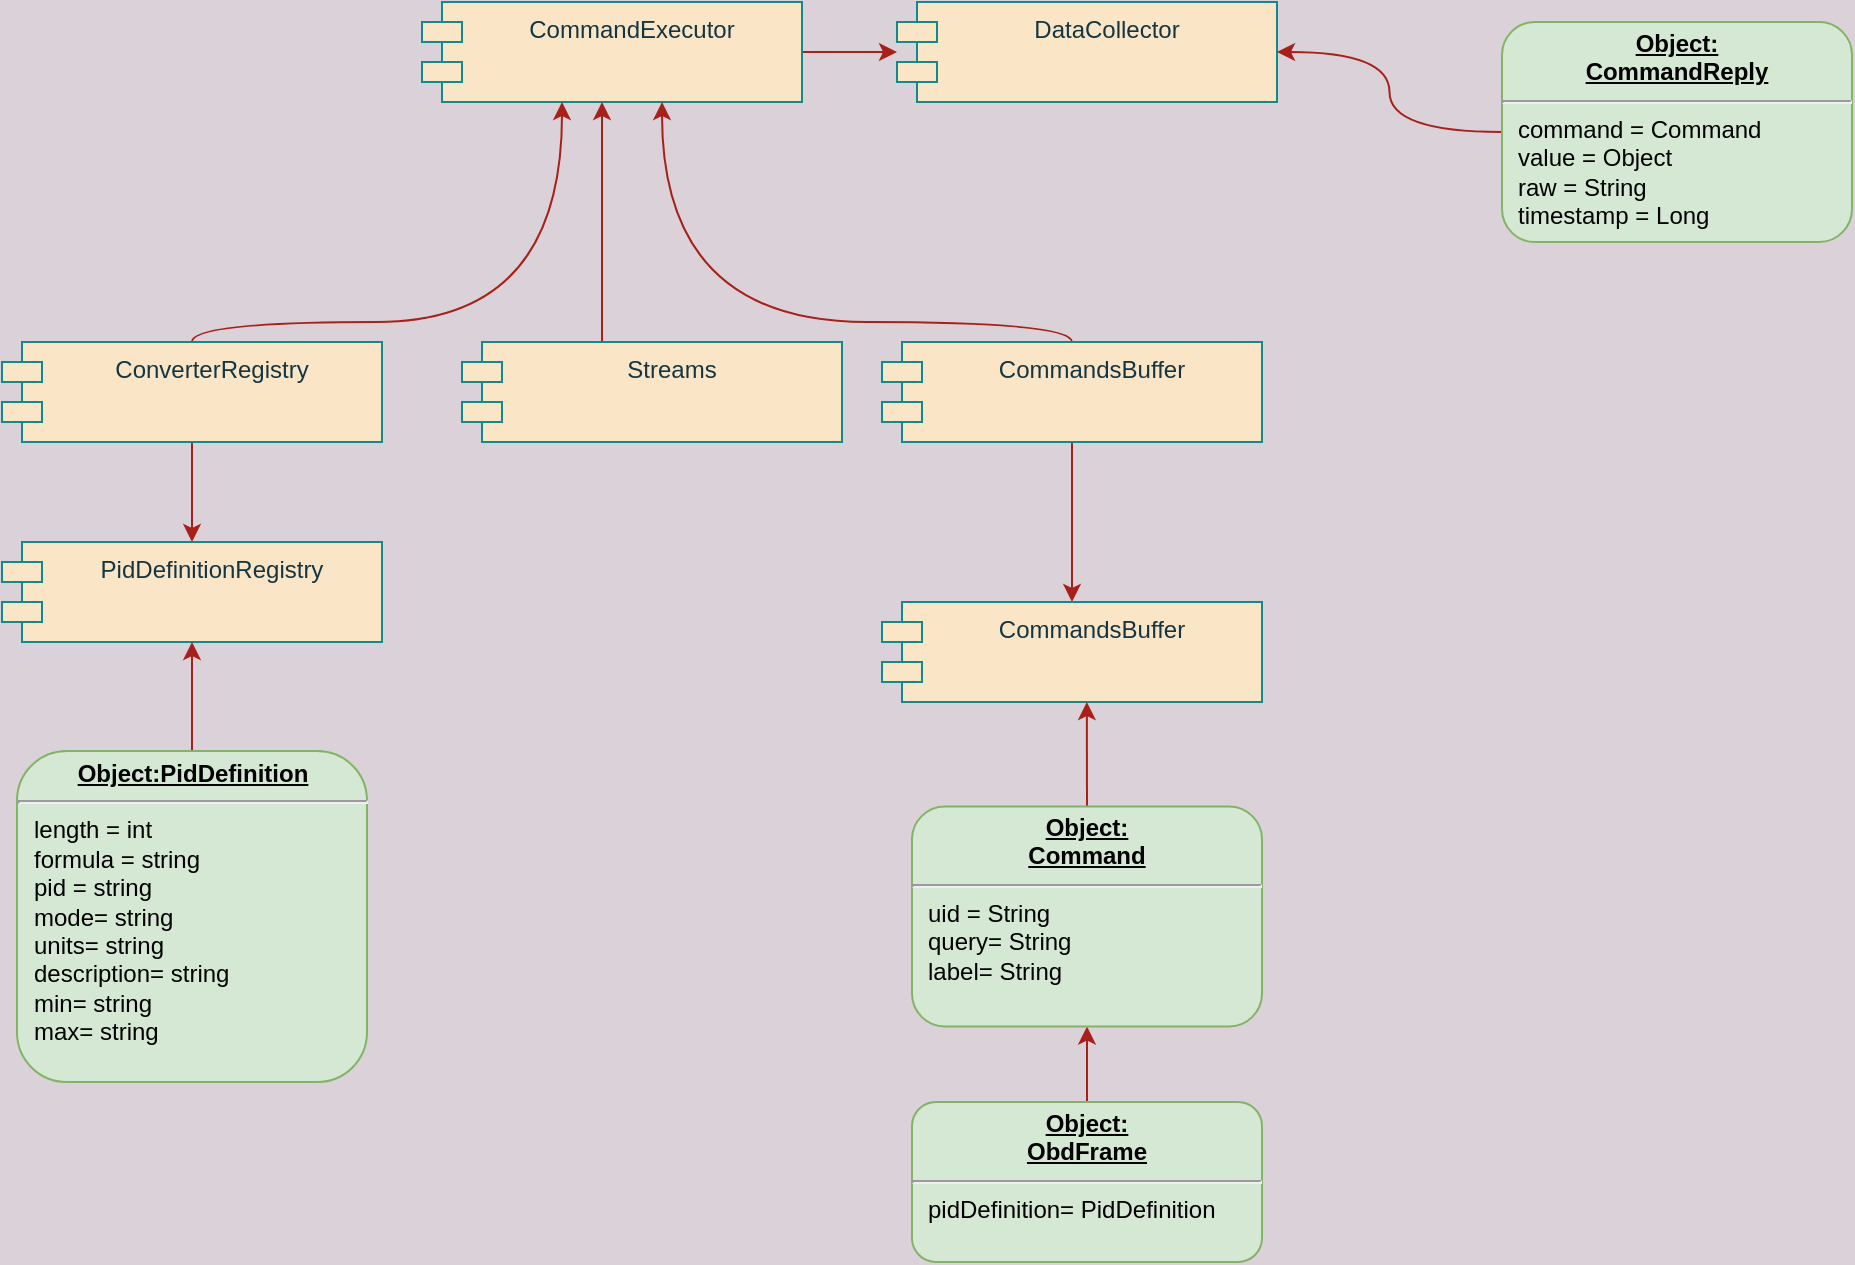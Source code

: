 <mxfile version="13.9.5" type="device"><diagram id="2dC_JVYcQWB-mc9wl6Ey" name="Page-1"><mxGraphModel dx="1185" dy="705" grid="1" gridSize="10" guides="1" tooltips="1" connect="1" arrows="1" fold="1" page="1" pageScale="1" pageWidth="827" pageHeight="1169" background="#DAD2D8" math="0" shadow="0"><root><mxCell id="0"/><mxCell id="1" parent="0"/><mxCell id="jsilWWYG8T8lR96YO6wp-10" style="edgeStyle=orthogonalEdgeStyle;orthogonalLoop=1;jettySize=auto;html=1;strokeColor=#A8201A;fontColor=#143642;labelBackgroundColor=#DAD2D8;curved=1;" edge="1" parent="1" source="jsilWWYG8T8lR96YO6wp-1" target="jsilWWYG8T8lR96YO6wp-8"><mxGeometry relative="1" as="geometry"/></mxCell><mxCell id="jsilWWYG8T8lR96YO6wp-1" value="CommandExecutor" style="shape=module;align=left;spacingLeft=20;align=center;verticalAlign=top;fillColor=#FAE5C7;strokeColor=#0F8B8D;fontColor=#143642;rounded=1;" vertex="1" parent="1"><mxGeometry x="250" y="150" width="190" height="50" as="geometry"/></mxCell><mxCell id="jsilWWYG8T8lR96YO6wp-3" value="" style="edgeStyle=orthogonalEdgeStyle;orthogonalLoop=1;jettySize=auto;html=1;strokeColor=#A8201A;fontColor=#143642;labelBackgroundColor=#DAD2D8;curved=1;" edge="1" parent="1" source="jsilWWYG8T8lR96YO6wp-2" target="jsilWWYG8T8lR96YO6wp-1"><mxGeometry relative="1" as="geometry"><Array as="points"><mxPoint x="135" y="310"/><mxPoint x="320" y="310"/></Array></mxGeometry></mxCell><mxCell id="jsilWWYG8T8lR96YO6wp-12" style="edgeStyle=orthogonalEdgeStyle;orthogonalLoop=1;jettySize=auto;html=1;strokeColor=#A8201A;fontColor=#143642;labelBackgroundColor=#DAD2D8;curved=1;" edge="1" parent="1" source="jsilWWYG8T8lR96YO6wp-2" target="jsilWWYG8T8lR96YO6wp-11"><mxGeometry relative="1" as="geometry"/></mxCell><mxCell id="jsilWWYG8T8lR96YO6wp-2" value="ConverterRegistry" style="shape=module;align=left;spacingLeft=20;align=center;verticalAlign=top;fillColor=#FAE5C7;strokeColor=#0F8B8D;fontColor=#143642;rounded=1;" vertex="1" parent="1"><mxGeometry x="40" y="320" width="190" height="50" as="geometry"/></mxCell><mxCell id="jsilWWYG8T8lR96YO6wp-5" style="edgeStyle=orthogonalEdgeStyle;orthogonalLoop=1;jettySize=auto;html=1;strokeColor=#A8201A;fontColor=#143642;labelBackgroundColor=#DAD2D8;curved=1;" edge="1" parent="1" source="jsilWWYG8T8lR96YO6wp-4"><mxGeometry relative="1" as="geometry"><mxPoint x="340" y="200" as="targetPoint"/><Array as="points"><mxPoint x="340" y="200"/></Array></mxGeometry></mxCell><mxCell id="jsilWWYG8T8lR96YO6wp-4" value="Streams" style="shape=module;align=left;spacingLeft=20;align=center;verticalAlign=top;fillColor=#FAE5C7;strokeColor=#0F8B8D;fontColor=#143642;rounded=1;" vertex="1" parent="1"><mxGeometry x="270" y="320" width="190" height="50" as="geometry"/></mxCell><mxCell id="jsilWWYG8T8lR96YO6wp-7" style="edgeStyle=orthogonalEdgeStyle;orthogonalLoop=1;jettySize=auto;html=1;strokeColor=#A8201A;fontColor=#143642;labelBackgroundColor=#DAD2D8;curved=1;" edge="1" parent="1" source="jsilWWYG8T8lR96YO6wp-6" target="jsilWWYG8T8lR96YO6wp-1"><mxGeometry relative="1" as="geometry"><Array as="points"><mxPoint x="575" y="310"/><mxPoint x="370" y="310"/></Array></mxGeometry></mxCell><mxCell id="jsilWWYG8T8lR96YO6wp-17" value="" style="edgeStyle=orthogonalEdgeStyle;orthogonalLoop=1;jettySize=auto;html=1;strokeColor=#A8201A;fontColor=#143642;labelBackgroundColor=#DAD2D8;curved=1;" edge="1" parent="1" source="jsilWWYG8T8lR96YO6wp-6" target="jsilWWYG8T8lR96YO6wp-16"><mxGeometry relative="1" as="geometry"/></mxCell><mxCell id="jsilWWYG8T8lR96YO6wp-6" value="CommandsBuffer" style="shape=module;align=left;spacingLeft=20;align=center;verticalAlign=top;fillColor=#FAE5C7;strokeColor=#0F8B8D;fontColor=#143642;rounded=1;" vertex="1" parent="1"><mxGeometry x="480" y="320" width="190" height="50" as="geometry"/></mxCell><mxCell id="jsilWWYG8T8lR96YO6wp-8" value="DataCollector" style="shape=module;align=left;spacingLeft=20;align=center;verticalAlign=top;fillColor=#FAE5C7;strokeColor=#0F8B8D;fontColor=#143642;rounded=1;" vertex="1" parent="1"><mxGeometry x="487.5" y="150" width="190" height="50" as="geometry"/></mxCell><mxCell id="jsilWWYG8T8lR96YO6wp-11" value="PidDefinitionRegistry" style="shape=module;align=left;spacingLeft=20;align=center;verticalAlign=top;fillColor=#FAE5C7;strokeColor=#0F8B8D;fontColor=#143642;rounded=1;" vertex="1" parent="1"><mxGeometry x="40" y="420" width="190" height="50" as="geometry"/></mxCell><mxCell id="jsilWWYG8T8lR96YO6wp-15" style="edgeStyle=orthogonalEdgeStyle;orthogonalLoop=1;jettySize=auto;html=1;entryX=0.5;entryY=1;entryDx=0;entryDy=0;strokeColor=#A8201A;fontColor=#143642;labelBackgroundColor=#DAD2D8;curved=1;" edge="1" parent="1" source="jsilWWYG8T8lR96YO6wp-14" target="jsilWWYG8T8lR96YO6wp-11"><mxGeometry relative="1" as="geometry"/></mxCell><mxCell id="jsilWWYG8T8lR96YO6wp-14" value="&lt;p style=&quot;margin: 0px ; margin-top: 4px ; text-align: center ; text-decoration: underline&quot;&gt;&lt;b&gt;Object:PidDefinition&lt;/b&gt;&lt;/p&gt;&lt;hr&gt;&lt;p style=&quot;margin: 0px ; margin-left: 8px&quot;&gt;length = int&lt;br&gt;formula = string&lt;br&gt;pid = string&lt;/p&gt;&lt;p style=&quot;margin: 0px 0px 0px 8px&quot;&gt;mode= string&lt;/p&gt;&lt;p style=&quot;margin: 0px 0px 0px 8px&quot;&gt;units= string&lt;/p&gt;&lt;p style=&quot;margin: 0px 0px 0px 8px&quot;&gt;description= string&lt;/p&gt;&lt;p style=&quot;margin: 0px 0px 0px 8px&quot;&gt;min= string&lt;/p&gt;&lt;p style=&quot;margin: 0px 0px 0px 8px&quot;&gt;max= string&lt;/p&gt;&lt;p style=&quot;margin: 0px 0px 0px 8px&quot;&gt;&lt;br&gt;&lt;/p&gt;&lt;p style=&quot;margin: 0px 0px 0px 8px&quot;&gt;&lt;br&gt;&lt;/p&gt;" style="verticalAlign=top;align=left;overflow=fill;fontSize=12;fontFamily=Helvetica;html=1;fillColor=#d5e8d4;strokeColor=#82b366;rounded=1;" vertex="1" parent="1"><mxGeometry x="47.5" y="524.5" width="175" height="165.5" as="geometry"/></mxCell><mxCell id="jsilWWYG8T8lR96YO6wp-16" value="CommandsBuffer" style="shape=module;align=left;spacingLeft=20;align=center;verticalAlign=top;fillColor=#FAE5C7;strokeColor=#0F8B8D;fontColor=#143642;rounded=1;" vertex="1" parent="1"><mxGeometry x="480" y="450" width="190" height="50" as="geometry"/></mxCell><mxCell id="jsilWWYG8T8lR96YO6wp-21" style="edgeStyle=orthogonalEdgeStyle;orthogonalLoop=1;jettySize=auto;html=1;entryX=0.5;entryY=1;entryDx=0;entryDy=0;strokeColor=#A8201A;fontColor=#143642;labelBackgroundColor=#DAD2D8;curved=1;" edge="1" parent="1" source="jsilWWYG8T8lR96YO6wp-18" target="jsilWWYG8T8lR96YO6wp-20"><mxGeometry relative="1" as="geometry"/></mxCell><mxCell id="jsilWWYG8T8lR96YO6wp-18" value="&lt;p style=&quot;margin: 0px ; margin-top: 4px ; text-align: center ; text-decoration: underline&quot;&gt;&lt;b&gt;Object:&lt;/b&gt;&lt;/p&gt;&lt;div style=&quot;text-align: center&quot;&gt;&lt;span&gt;&lt;b&gt;&lt;u&gt;ObdFrame&lt;/u&gt;&lt;/b&gt;&lt;/span&gt;&lt;/div&gt;&lt;hr&gt;&lt;p style=&quot;margin: 0px ; margin-left: 8px&quot;&gt;pidDefinition= PidDefinition&lt;br&gt;&lt;/p&gt;" style="verticalAlign=top;align=left;overflow=fill;fontSize=12;fontFamily=Helvetica;html=1;fillColor=#d5e8d4;strokeColor=#82b366;rounded=1;" vertex="1" parent="1"><mxGeometry x="495" y="700" width="175" height="80" as="geometry"/></mxCell><mxCell id="jsilWWYG8T8lR96YO6wp-23" style="edgeStyle=orthogonalEdgeStyle;orthogonalLoop=1;jettySize=auto;html=1;entryX=0.539;entryY=1;entryDx=0;entryDy=0;entryPerimeter=0;strokeColor=#A8201A;fontColor=#143642;labelBackgroundColor=#DAD2D8;curved=1;" edge="1" parent="1" source="jsilWWYG8T8lR96YO6wp-20" target="jsilWWYG8T8lR96YO6wp-16"><mxGeometry relative="1" as="geometry"/></mxCell><mxCell id="jsilWWYG8T8lR96YO6wp-20" value="&lt;p style=&quot;margin: 0px ; margin-top: 4px ; text-align: center ; text-decoration: underline&quot;&gt;&lt;b&gt;Object:&lt;/b&gt;&lt;/p&gt;&lt;div style=&quot;text-align: center&quot;&gt;&lt;b&gt;&lt;u&gt;Command&lt;/u&gt;&lt;/b&gt;&lt;br&gt;&lt;/div&gt;&lt;hr&gt;&lt;p style=&quot;margin: 0px ; margin-left: 8px&quot;&gt;uid = String&lt;/p&gt;&lt;p style=&quot;margin: 0px ; margin-left: 8px&quot;&gt;query= String&lt;/p&gt;&lt;p style=&quot;margin: 0px ; margin-left: 8px&quot;&gt;label= String&lt;/p&gt;&lt;p style=&quot;margin: 0px 0px 0px 8px&quot;&gt;&lt;br&gt;&lt;/p&gt;&lt;p style=&quot;margin: 0px 0px 0px 8px&quot;&gt;&lt;br&gt;&lt;/p&gt;" style="verticalAlign=top;align=left;overflow=fill;fontSize=12;fontFamily=Helvetica;html=1;fillColor=#d5e8d4;strokeColor=#82b366;rounded=1;" vertex="1" parent="1"><mxGeometry x="495" y="552.25" width="175" height="110" as="geometry"/></mxCell><mxCell id="jsilWWYG8T8lR96YO6wp-25" style="edgeStyle=orthogonalEdgeStyle;orthogonalLoop=1;jettySize=auto;html=1;entryX=1;entryY=0.5;entryDx=0;entryDy=0;strokeColor=#A8201A;fillColor=#FAE5C7;fontColor=#143642;labelBackgroundColor=#DAD2D8;curved=1;" edge="1" parent="1" source="jsilWWYG8T8lR96YO6wp-24" target="jsilWWYG8T8lR96YO6wp-8"><mxGeometry relative="1" as="geometry"/></mxCell><mxCell id="jsilWWYG8T8lR96YO6wp-24" value="&lt;p style=&quot;margin: 0px ; margin-top: 4px ; text-align: center ; text-decoration: underline&quot;&gt;&lt;b&gt;Object:&lt;/b&gt;&lt;/p&gt;&lt;div style=&quot;text-align: center&quot;&gt;&lt;b&gt;&lt;u&gt;CommandReply&lt;/u&gt;&lt;/b&gt;&lt;br&gt;&lt;/div&gt;&lt;hr&gt;&lt;p style=&quot;margin: 0px ; margin-left: 8px&quot;&gt;command = Command&lt;/p&gt;&lt;p style=&quot;margin: 0px ; margin-left: 8px&quot;&gt;value = Object&lt;/p&gt;&lt;p style=&quot;margin: 0px ; margin-left: 8px&quot;&gt;raw = String&lt;/p&gt;&lt;p style=&quot;margin: 0px ; margin-left: 8px&quot;&gt;timestamp = Long&lt;br&gt;&lt;/p&gt;&lt;p style=&quot;margin: 0px 0px 0px 8px&quot;&gt;&lt;br&gt;&lt;/p&gt;&lt;p style=&quot;margin: 0px 0px 0px 8px&quot;&gt;&lt;br&gt;&lt;/p&gt;" style="verticalAlign=top;align=left;overflow=fill;fontSize=12;fontFamily=Helvetica;html=1;fillColor=#d5e8d4;strokeColor=#82b366;rounded=1;" vertex="1" parent="1"><mxGeometry x="790" y="160" width="175" height="110" as="geometry"/></mxCell></root></mxGraphModel></diagram></mxfile>